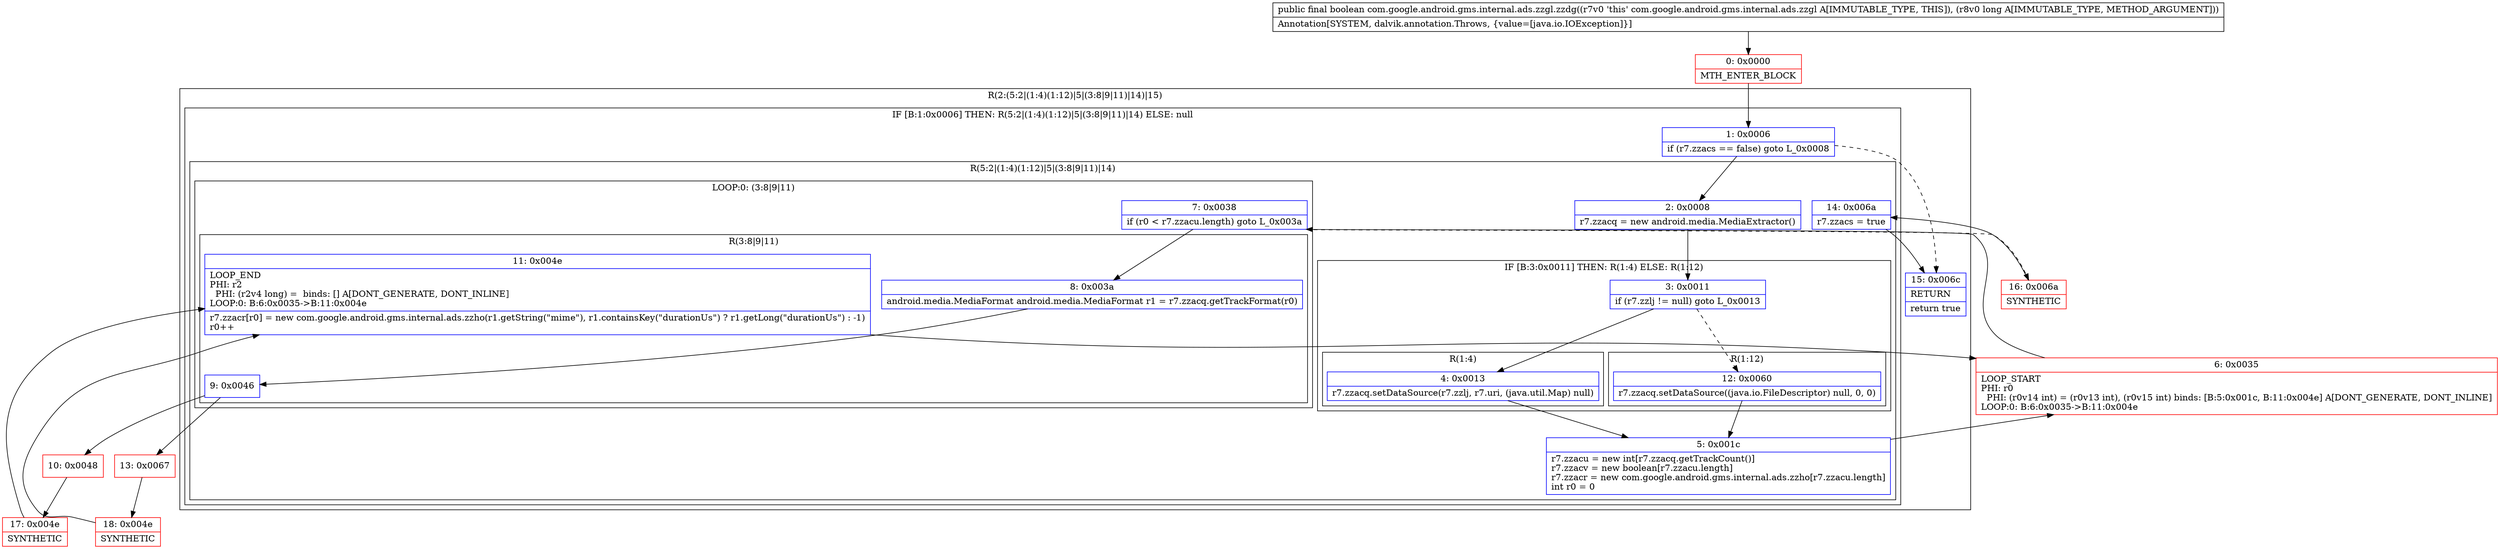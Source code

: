 digraph "CFG forcom.google.android.gms.internal.ads.zzgl.zzdg(J)Z" {
subgraph cluster_Region_1926286087 {
label = "R(2:(5:2|(1:4)(1:12)|5|(3:8|9|11)|14)|15)";
node [shape=record,color=blue];
subgraph cluster_IfRegion_1571082388 {
label = "IF [B:1:0x0006] THEN: R(5:2|(1:4)(1:12)|5|(3:8|9|11)|14) ELSE: null";
node [shape=record,color=blue];
Node_1 [shape=record,label="{1\:\ 0x0006|if (r7.zzacs == false) goto L_0x0008\l}"];
subgraph cluster_Region_1424955828 {
label = "R(5:2|(1:4)(1:12)|5|(3:8|9|11)|14)";
node [shape=record,color=blue];
Node_2 [shape=record,label="{2\:\ 0x0008|r7.zzacq = new android.media.MediaExtractor()\l}"];
subgraph cluster_IfRegion_1422703473 {
label = "IF [B:3:0x0011] THEN: R(1:4) ELSE: R(1:12)";
node [shape=record,color=blue];
Node_3 [shape=record,label="{3\:\ 0x0011|if (r7.zzlj != null) goto L_0x0013\l}"];
subgraph cluster_Region_1665467017 {
label = "R(1:4)";
node [shape=record,color=blue];
Node_4 [shape=record,label="{4\:\ 0x0013|r7.zzacq.setDataSource(r7.zzlj, r7.uri, (java.util.Map) null)\l}"];
}
subgraph cluster_Region_398026005 {
label = "R(1:12)";
node [shape=record,color=blue];
Node_12 [shape=record,label="{12\:\ 0x0060|r7.zzacq.setDataSource((java.io.FileDescriptor) null, 0, 0)\l}"];
}
}
Node_5 [shape=record,label="{5\:\ 0x001c|r7.zzacu = new int[r7.zzacq.getTrackCount()]\lr7.zzacv = new boolean[r7.zzacu.length]\lr7.zzacr = new com.google.android.gms.internal.ads.zzho[r7.zzacu.length]\lint r0 = 0\l}"];
subgraph cluster_LoopRegion_1314666005 {
label = "LOOP:0: (3:8|9|11)";
node [shape=record,color=blue];
Node_7 [shape=record,label="{7\:\ 0x0038|if (r0 \< r7.zzacu.length) goto L_0x003a\l}"];
subgraph cluster_Region_1324658515 {
label = "R(3:8|9|11)";
node [shape=record,color=blue];
Node_8 [shape=record,label="{8\:\ 0x003a|android.media.MediaFormat android.media.MediaFormat r1 = r7.zzacq.getTrackFormat(r0)\l}"];
Node_9 [shape=record,label="{9\:\ 0x0046}"];
Node_11 [shape=record,label="{11\:\ 0x004e|LOOP_END\lPHI: r2 \l  PHI: (r2v4 long) =  binds: [] A[DONT_GENERATE, DONT_INLINE]\lLOOP:0: B:6:0x0035\-\>B:11:0x004e\l|r7.zzacr[r0] = new com.google.android.gms.internal.ads.zzho(r1.getString(\"mime\"), r1.containsKey(\"durationUs\") ? r1.getLong(\"durationUs\") : \-1)\lr0++\l}"];
}
}
Node_14 [shape=record,label="{14\:\ 0x006a|r7.zzacs = true\l}"];
}
}
Node_15 [shape=record,label="{15\:\ 0x006c|RETURN\l|return true\l}"];
}
Node_0 [shape=record,color=red,label="{0\:\ 0x0000|MTH_ENTER_BLOCK\l}"];
Node_6 [shape=record,color=red,label="{6\:\ 0x0035|LOOP_START\lPHI: r0 \l  PHI: (r0v14 int) = (r0v13 int), (r0v15 int) binds: [B:5:0x001c, B:11:0x004e] A[DONT_GENERATE, DONT_INLINE]\lLOOP:0: B:6:0x0035\-\>B:11:0x004e\l}"];
Node_10 [shape=record,color=red,label="{10\:\ 0x0048}"];
Node_13 [shape=record,color=red,label="{13\:\ 0x0067}"];
Node_16 [shape=record,color=red,label="{16\:\ 0x006a|SYNTHETIC\l}"];
Node_17 [shape=record,color=red,label="{17\:\ 0x004e|SYNTHETIC\l}"];
Node_18 [shape=record,color=red,label="{18\:\ 0x004e|SYNTHETIC\l}"];
MethodNode[shape=record,label="{public final boolean com.google.android.gms.internal.ads.zzgl.zzdg((r7v0 'this' com.google.android.gms.internal.ads.zzgl A[IMMUTABLE_TYPE, THIS]), (r8v0 long A[IMMUTABLE_TYPE, METHOD_ARGUMENT]))  | Annotation[SYSTEM, dalvik.annotation.Throws, \{value=[java.io.IOException]\}]\l}"];
MethodNode -> Node_0;
Node_1 -> Node_2;
Node_1 -> Node_15[style=dashed];
Node_2 -> Node_3;
Node_3 -> Node_4;
Node_3 -> Node_12[style=dashed];
Node_4 -> Node_5;
Node_12 -> Node_5;
Node_5 -> Node_6;
Node_7 -> Node_8;
Node_7 -> Node_16[style=dashed];
Node_8 -> Node_9;
Node_9 -> Node_10;
Node_9 -> Node_13;
Node_11 -> Node_6;
Node_14 -> Node_15;
Node_0 -> Node_1;
Node_6 -> Node_7;
Node_10 -> Node_17;
Node_13 -> Node_18;
Node_16 -> Node_14;
Node_17 -> Node_11;
Node_18 -> Node_11;
}

